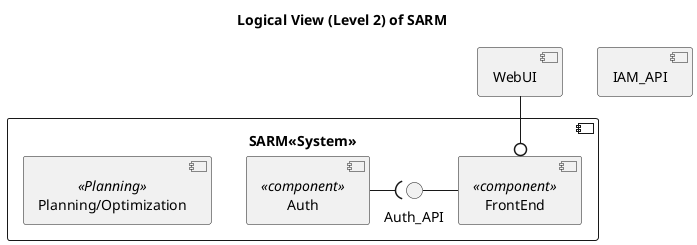 ﻿@startuml
'https://plantuml.com/component-diagram

title "Logical View (Level 2) of SARM"

component "IAM_API" as IAM_API
component "WebUI" as WebUI 

component SARM<<System>> as SARM{
    component "FrontEnd" <<component>> as FE
    component "Auth" <<component>> as Auth
    component "Planning/Optimization" <<Planning>> as PO
 
 WebUI -down-0 FE 


Auth_API - FE
"Auth" -( Auth_API


 
 
 }





@enduml